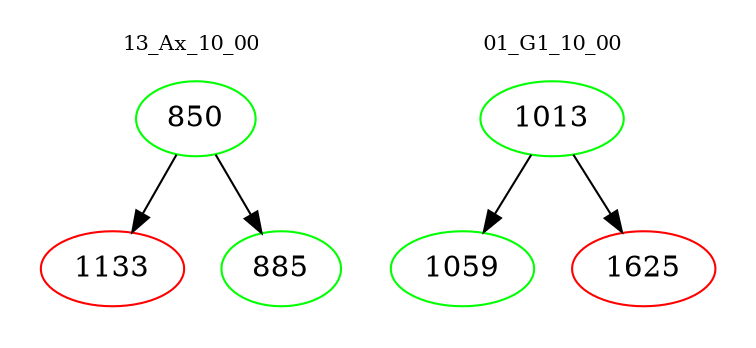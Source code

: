digraph{
subgraph cluster_0 {
color = white
label = "13_Ax_10_00";
fontsize=10;
T0_850 [label="850", color="green"]
T0_850 -> T0_1133 [color="black"]
T0_1133 [label="1133", color="red"]
T0_850 -> T0_885 [color="black"]
T0_885 [label="885", color="green"]
}
subgraph cluster_1 {
color = white
label = "01_G1_10_00";
fontsize=10;
T1_1013 [label="1013", color="green"]
T1_1013 -> T1_1059 [color="black"]
T1_1059 [label="1059", color="green"]
T1_1013 -> T1_1625 [color="black"]
T1_1625 [label="1625", color="red"]
}
}

